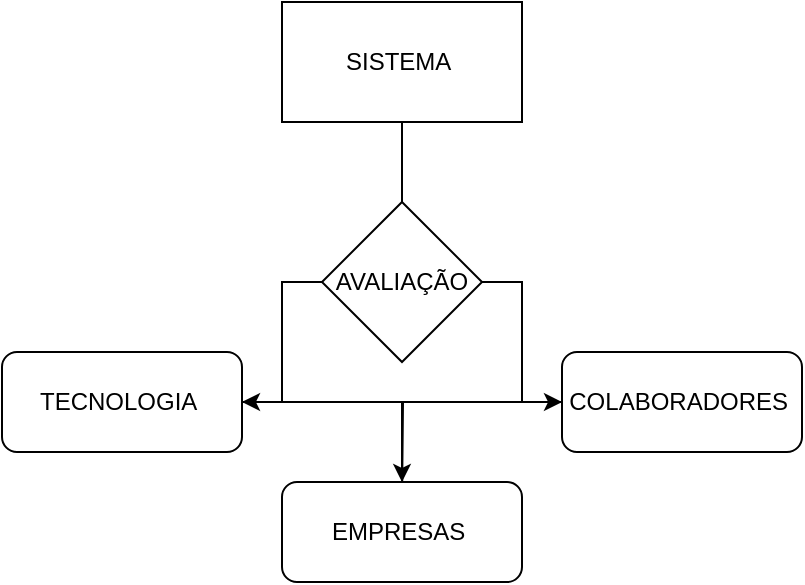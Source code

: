 <mxfile version="21.5.0" type="device">
  <diagram name="Página-1" id="km1E1QnXXUPVzGE6ZXUB">
    <mxGraphModel dx="1242" dy="573" grid="1" gridSize="10" guides="1" tooltips="1" connect="1" arrows="1" fold="1" page="1" pageScale="1" pageWidth="827" pageHeight="1169" math="0" shadow="0">
      <root>
        <mxCell id="0" />
        <mxCell id="1" parent="0" />
        <mxCell id="FfDVas_piXTqaRSEWZJX-1" value="" style="rounded=0;whiteSpace=wrap;html=1;" vertex="1" parent="1">
          <mxGeometry x="200" y="40" width="120" height="60" as="geometry" />
        </mxCell>
        <mxCell id="FfDVas_piXTqaRSEWZJX-3" style="edgeStyle=orthogonalEdgeStyle;rounded=0;orthogonalLoop=1;jettySize=auto;html=1;" edge="1" parent="1">
          <mxGeometry relative="1" as="geometry">
            <mxPoint x="260" y="160" as="targetPoint" />
            <mxPoint x="260" y="100" as="sourcePoint" />
          </mxGeometry>
        </mxCell>
        <mxCell id="FfDVas_piXTqaRSEWZJX-2" value="SISTEMA&amp;nbsp;" style="text;html=1;strokeColor=none;fillColor=none;align=center;verticalAlign=middle;whiteSpace=wrap;rounded=0;" vertex="1" parent="1">
          <mxGeometry x="230" y="55" width="60" height="30" as="geometry" />
        </mxCell>
        <mxCell id="FfDVas_piXTqaRSEWZJX-6" style="edgeStyle=orthogonalEdgeStyle;rounded=0;orthogonalLoop=1;jettySize=auto;html=1;entryX=1;entryY=0.5;entryDx=0;entryDy=0;" edge="1" parent="1" source="FfDVas_piXTqaRSEWZJX-4" target="FfDVas_piXTqaRSEWZJX-5">
          <mxGeometry relative="1" as="geometry" />
        </mxCell>
        <mxCell id="FfDVas_piXTqaRSEWZJX-10" style="edgeStyle=orthogonalEdgeStyle;rounded=0;orthogonalLoop=1;jettySize=auto;html=1;entryX=0;entryY=0.5;entryDx=0;entryDy=0;" edge="1" parent="1" source="FfDVas_piXTqaRSEWZJX-4" target="FfDVas_piXTqaRSEWZJX-9">
          <mxGeometry relative="1" as="geometry" />
        </mxCell>
        <mxCell id="FfDVas_piXTqaRSEWZJX-4" value="AVALIAÇÃO" style="rhombus;whiteSpace=wrap;html=1;" vertex="1" parent="1">
          <mxGeometry x="220" y="140" width="80" height="80" as="geometry" />
        </mxCell>
        <mxCell id="FfDVas_piXTqaRSEWZJX-12" style="edgeStyle=orthogonalEdgeStyle;rounded=0;orthogonalLoop=1;jettySize=auto;html=1;entryX=0.5;entryY=0;entryDx=0;entryDy=0;" edge="1" parent="1" source="FfDVas_piXTqaRSEWZJX-5" target="FfDVas_piXTqaRSEWZJX-11">
          <mxGeometry relative="1" as="geometry" />
        </mxCell>
        <mxCell id="FfDVas_piXTqaRSEWZJX-5" value="TECNOLOGIA&amp;nbsp;" style="rounded=1;whiteSpace=wrap;html=1;" vertex="1" parent="1">
          <mxGeometry x="60" y="215" width="120" height="50" as="geometry" />
        </mxCell>
        <mxCell id="FfDVas_piXTqaRSEWZJX-13" style="edgeStyle=orthogonalEdgeStyle;rounded=0;orthogonalLoop=1;jettySize=auto;html=1;" edge="1" parent="1" source="FfDVas_piXTqaRSEWZJX-9">
          <mxGeometry relative="1" as="geometry">
            <mxPoint x="260" y="290" as="targetPoint" />
          </mxGeometry>
        </mxCell>
        <mxCell id="FfDVas_piXTqaRSEWZJX-9" value="COLABORADORES&amp;nbsp;" style="rounded=1;whiteSpace=wrap;html=1;" vertex="1" parent="1">
          <mxGeometry x="340" y="215" width="120" height="50" as="geometry" />
        </mxCell>
        <mxCell id="FfDVas_piXTqaRSEWZJX-11" value="EMPRESAS&amp;nbsp;" style="rounded=1;whiteSpace=wrap;html=1;" vertex="1" parent="1">
          <mxGeometry x="200" y="280" width="120" height="50" as="geometry" />
        </mxCell>
      </root>
    </mxGraphModel>
  </diagram>
</mxfile>

